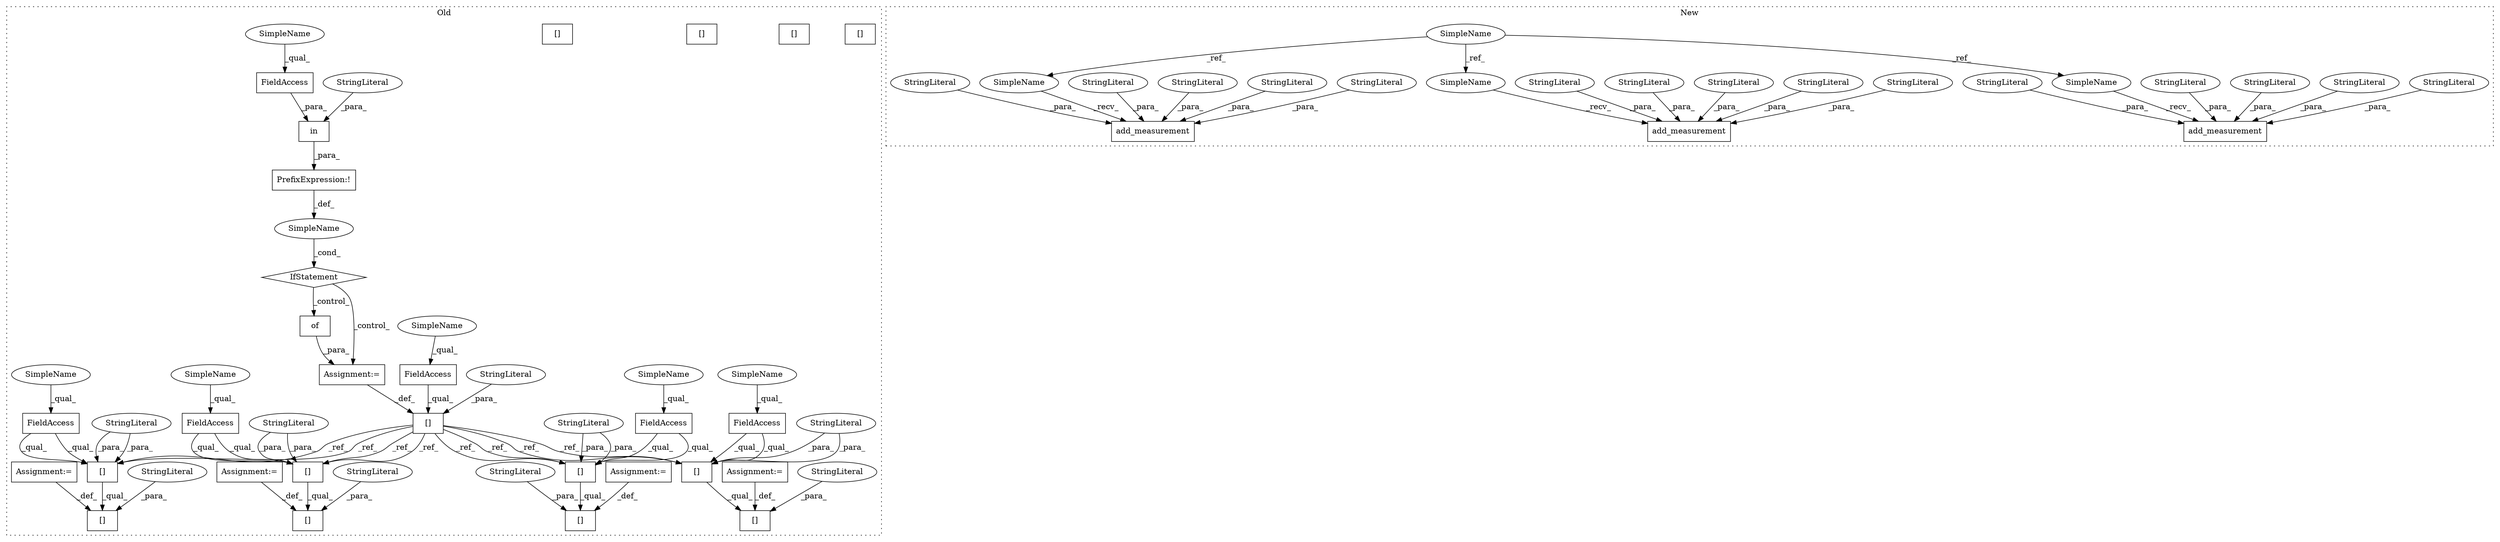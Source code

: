 digraph G {
subgraph cluster0 {
1 [label="in" a="105" s="6245" l="44" shape="box"];
3 [label="PrefixExpression:!" a="38" s="6237" l="1" shape="box"];
6 [label="StringLiteral" a="45" s="6245" l="20" shape="ellipse"];
9 [label="FieldAccess" a="22" s="6269" l="20" shape="box"];
11 [label="FieldAccess" a="22" s="8949" l="20" shape="box"];
12 [label="[]" a="2" s="8949,8990" l="21,1" shape="box"];
13 [label="StringLiteral" a="45" s="8970" l="20" shape="ellipse"];
14 [label="[]" a="2" s="8949,9004" l="43,1" shape="box"];
15 [label="StringLiteral" a="45" s="8992" l="12" shape="ellipse"];
16 [label="[]" a="2" s="6302,6343" l="21,1" shape="box"];
17 [label="StringLiteral" a="45" s="6323" l="20" shape="ellipse"];
18 [label="FieldAccess" a="22" s="6302" l="20" shape="box"];
19 [label="of" a="32" s="6349" l="4" shape="box"];
20 [label="SimpleName" a="42" s="" l="" shape="ellipse"];
21 [label="IfStatement" a="25" s="6233,6290" l="4,2" shape="diamond"];
22 [label="Assignment:=" a="7" s="6344" l="1" shape="box"];
23 [label="Assignment:=" a="7" s="9005" l="1" shape="box"];
25 [label="[]" a="2" s="6434,6475" l="21,1" shape="box"];
26 [label="StringLiteral" a="45" s="6455" l="20" shape="ellipse"];
27 [label="[]" a="2" s="6434,6489" l="43,1" shape="box"];
29 [label="StringLiteral" a="45" s="6477" l="12" shape="ellipse"];
30 [label="[]" a="2" s="6505,6562" l="43,1" shape="box"];
31 [label="FieldAccess" a="22" s="6505" l="20" shape="box"];
32 [label="[]" a="2" s="6369,6410" l="21,1" shape="box"];
33 [label="FieldAccess" a="22" s="6434" l="20" shape="box"];
34 [label="[]" a="2" s="6505,6546" l="21,1" shape="box"];
35 [label="FieldAccess" a="22" s="6369" l="20" shape="box"];
36 [label="[]" a="2" s="6369,6421" l="43,1" shape="box"];
37 [label="StringLiteral" a="45" s="6412" l="9" shape="ellipse"];
38 [label="StringLiteral" a="45" s="6548" l="14" shape="ellipse"];
39 [label="StringLiteral" a="45" s="6390" l="20" shape="ellipse"];
40 [label="Assignment:=" a="7" s="6490" l="1" shape="box"];
42 [label="StringLiteral" a="45" s="6526" l="20" shape="ellipse"];
44 [label="Assignment:=" a="7" s="6563" l="1" shape="box"];
54 [label="Assignment:=" a="7" s="6422" l="1" shape="box"];
55 [label="[]" a="2" s="6505,6546" l="21,1" shape="box"];
56 [label="[]" a="2" s="6434,6475" l="21,1" shape="box"];
57 [label="[]" a="2" s="6369,6410" l="21,1" shape="box"];
58 [label="[]" a="2" s="8949,8990" l="21,1" shape="box"];
62 [label="SimpleName" a="42" s="6505" l="7" shape="ellipse"];
63 [label="SimpleName" a="42" s="6369" l="7" shape="ellipse"];
64 [label="SimpleName" a="42" s="6302" l="7" shape="ellipse"];
65 [label="SimpleName" a="42" s="8949" l="7" shape="ellipse"];
66 [label="SimpleName" a="42" s="6434" l="7" shape="ellipse"];
67 [label="SimpleName" a="42" s="6269" l="7" shape="ellipse"];
label = "Old";
style="dotted";
}
subgraph cluster1 {
2 [label="add_measurement" a="32" s="9096,9226" l="16,1" shape="box"];
4 [label="StringLiteral" a="45" s="9125" l="29" shape="ellipse"];
5 [label="StringLiteral" a="45" s="9220" l="6" shape="ellipse"];
7 [label="StringLiteral" a="45" s="9196" l="6" shape="ellipse"];
8 [label="StringLiteral" a="45" s="9155" l="40" shape="ellipse"];
10 [label="SimpleName" a="42" s="362" l="7" shape="ellipse"];
24 [label="StringLiteral" a="45" s="9112" l="12" shape="ellipse"];
28 [label="add_measurement" a="32" s="8960,9081" l="16,1" shape="box"];
41 [label="StringLiteral" a="45" s="8986" l="26" shape="ellipse"];
43 [label="StringLiteral" a="45" s="8976" l="9" shape="ellipse"];
45 [label="StringLiteral" a="45" s="9054" l="6" shape="ellipse"];
46 [label="StringLiteral" a="45" s="9013" l="40" shape="ellipse"];
47 [label="add_measurement" a="32" s="9241,9384" l="16,1" shape="box"];
48 [label="StringLiteral" a="45" s="9378" l="6" shape="ellipse"];
49 [label="StringLiteral" a="45" s="9352" l="6" shape="ellipse"];
50 [label="StringLiteral" a="45" s="9311" l="40" shape="ellipse"];
51 [label="StringLiteral" a="45" s="9272" l="38" shape="ellipse"];
52 [label="StringLiteral" a="45" s="9075" l="6" shape="ellipse"];
53 [label="StringLiteral" a="45" s="9257" l="14" shape="ellipse"];
59 [label="SimpleName" a="42" s="8952" l="7" shape="ellipse"];
60 [label="SimpleName" a="42" s="9088" l="7" shape="ellipse"];
61 [label="SimpleName" a="42" s="9233" l="7" shape="ellipse"];
label = "New";
style="dotted";
}
1 -> 3 [label="_para_"];
3 -> 20 [label="_def_"];
4 -> 2 [label="_para_"];
5 -> 2 [label="_para_"];
6 -> 1 [label="_para_"];
7 -> 2 [label="_para_"];
8 -> 2 [label="_para_"];
9 -> 1 [label="_para_"];
10 -> 59 [label="_ref_"];
10 -> 60 [label="_ref_"];
10 -> 61 [label="_ref_"];
11 -> 58 [label="_qual_"];
11 -> 58 [label="_qual_"];
13 -> 58 [label="_para_"];
13 -> 58 [label="_para_"];
15 -> 14 [label="_para_"];
16 -> 57 [label="_ref_"];
16 -> 56 [label="_ref_"];
16 -> 56 [label="_ref_"];
16 -> 57 [label="_ref_"];
16 -> 58 [label="_ref_"];
16 -> 55 [label="_ref_"];
16 -> 58 [label="_ref_"];
16 -> 55 [label="_ref_"];
17 -> 16 [label="_para_"];
18 -> 16 [label="_qual_"];
19 -> 22 [label="_para_"];
20 -> 21 [label="_cond_"];
21 -> 22 [label="_control_"];
21 -> 19 [label="_control_"];
22 -> 16 [label="_def_"];
23 -> 14 [label="_def_"];
24 -> 2 [label="_para_"];
26 -> 56 [label="_para_"];
26 -> 56 [label="_para_"];
29 -> 27 [label="_para_"];
31 -> 55 [label="_qual_"];
31 -> 55 [label="_qual_"];
33 -> 56 [label="_qual_"];
33 -> 56 [label="_qual_"];
35 -> 57 [label="_qual_"];
35 -> 57 [label="_qual_"];
37 -> 36 [label="_para_"];
38 -> 30 [label="_para_"];
39 -> 57 [label="_para_"];
39 -> 57 [label="_para_"];
40 -> 27 [label="_def_"];
41 -> 28 [label="_para_"];
42 -> 55 [label="_para_"];
42 -> 55 [label="_para_"];
43 -> 28 [label="_para_"];
44 -> 30 [label="_def_"];
45 -> 28 [label="_para_"];
46 -> 28 [label="_para_"];
48 -> 47 [label="_para_"];
49 -> 47 [label="_para_"];
50 -> 47 [label="_para_"];
51 -> 47 [label="_para_"];
52 -> 28 [label="_para_"];
53 -> 47 [label="_para_"];
54 -> 36 [label="_def_"];
55 -> 30 [label="_qual_"];
56 -> 27 [label="_qual_"];
57 -> 36 [label="_qual_"];
58 -> 14 [label="_qual_"];
59 -> 28 [label="_recv_"];
60 -> 2 [label="_recv_"];
61 -> 47 [label="_recv_"];
62 -> 31 [label="_qual_"];
63 -> 35 [label="_qual_"];
64 -> 18 [label="_qual_"];
65 -> 11 [label="_qual_"];
66 -> 33 [label="_qual_"];
67 -> 9 [label="_qual_"];
}